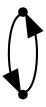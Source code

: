 digraph model {
	0 [shape=point,label=""];
	1 [shape=point,label=""];
	0 -> 1 [shape=point,label=""];
	1 -> 0 [shape=point,label=""];
}

